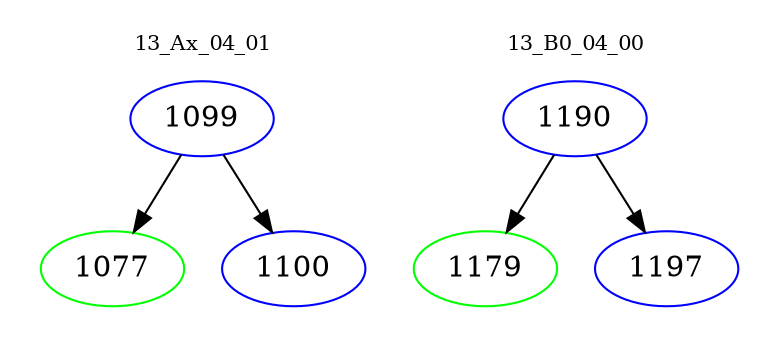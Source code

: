 digraph{
subgraph cluster_0 {
color = white
label = "13_Ax_04_01";
fontsize=10;
T0_1099 [label="1099", color="blue"]
T0_1099 -> T0_1077 [color="black"]
T0_1077 [label="1077", color="green"]
T0_1099 -> T0_1100 [color="black"]
T0_1100 [label="1100", color="blue"]
}
subgraph cluster_1 {
color = white
label = "13_B0_04_00";
fontsize=10;
T1_1190 [label="1190", color="blue"]
T1_1190 -> T1_1179 [color="black"]
T1_1179 [label="1179", color="green"]
T1_1190 -> T1_1197 [color="black"]
T1_1197 [label="1197", color="blue"]
}
}
